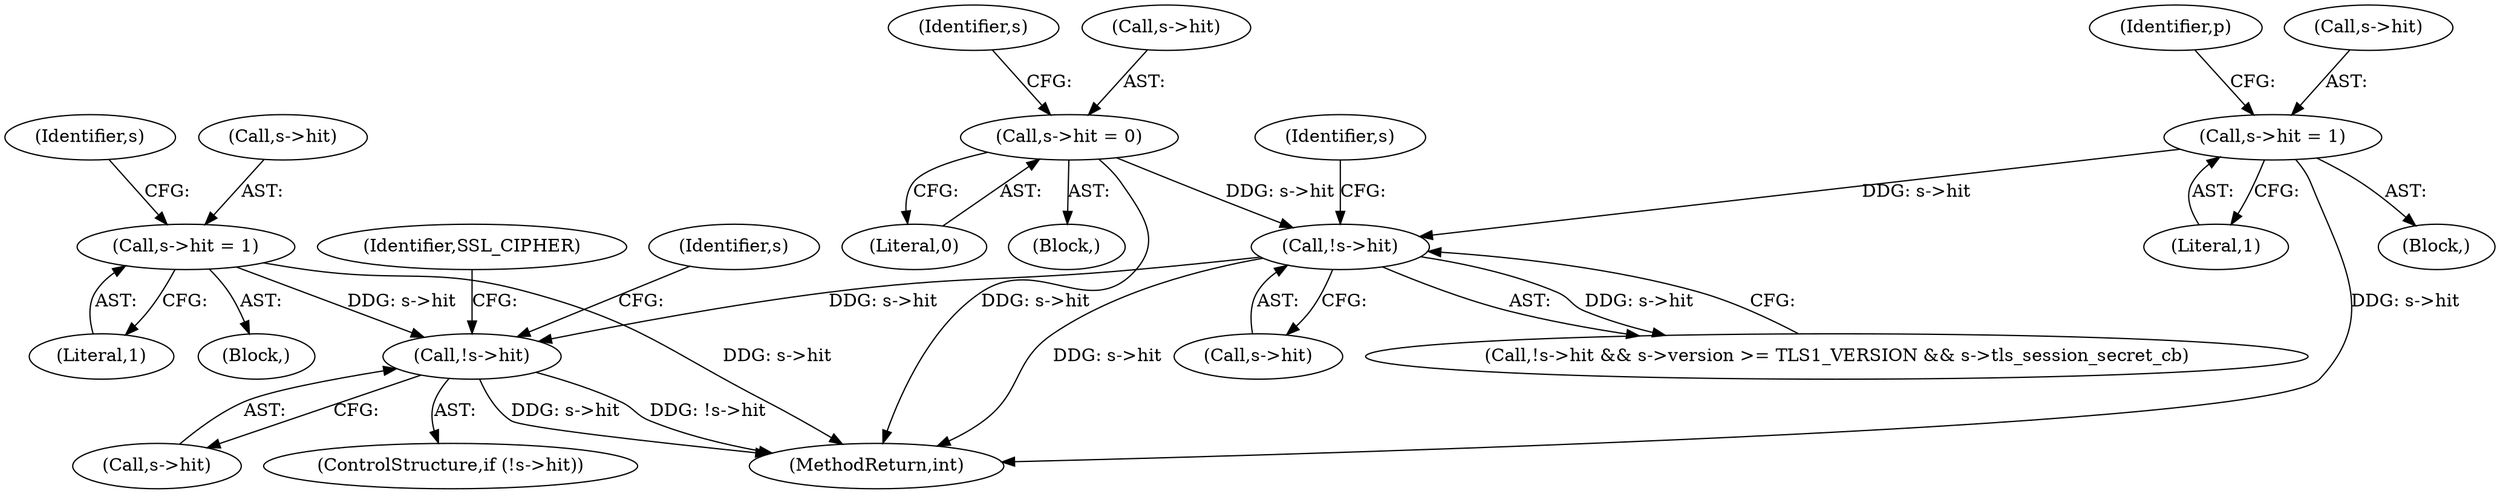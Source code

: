 digraph "0_openssl_a004e72b95835136d3f1ea90517f706c24c03da7@pointer" {
"1001381" [label="(Call,!s->hit)"];
"1001064" [label="(Call,s->hit = 1)"];
"1001013" [label="(Call,!s->hit)"];
"1000433" [label="(Call,s->hit = 0)"];
"1000481" [label="(Call,s->hit = 1)"];
"1001382" [label="(Call,s->hit)"];
"1000502" [label="(Identifier,p)"];
"1000441" [label="(Identifier,s)"];
"1000437" [label="(Literal,0)"];
"1001694" [label="(MethodReturn,int)"];
"1000480" [label="(Block,)"];
"1001380" [label="(ControlStructure,if (!s->hit))"];
"1001020" [label="(Identifier,s)"];
"1001389" [label="(Identifier,s)"];
"1001381" [label="(Call,!s->hit)"];
"1001064" [label="(Call,s->hit = 1)"];
"1001014" [label="(Call,s->hit)"];
"1001012" [label="(Call,!s->hit && s->version >= TLS1_VERSION && s->tls_session_secret_cb)"];
"1000485" [label="(Literal,1)"];
"1000433" [label="(Call,s->hit = 0)"];
"1001013" [label="(Call,!s->hit)"];
"1000434" [label="(Call,s->hit)"];
"1000145" [label="(Block,)"];
"1001065" [label="(Call,s->hit)"];
"1000481" [label="(Call,s->hit = 1)"];
"1001068" [label="(Literal,1)"];
"1001072" [label="(Identifier,s)"];
"1001063" [label="(Block,)"];
"1000482" [label="(Call,s->hit)"];
"1001522" [label="(Identifier,SSL_CIPHER)"];
"1001381" -> "1001380"  [label="AST: "];
"1001381" -> "1001382"  [label="CFG: "];
"1001382" -> "1001381"  [label="AST: "];
"1001389" -> "1001381"  [label="CFG: "];
"1001522" -> "1001381"  [label="CFG: "];
"1001381" -> "1001694"  [label="DDG: s->hit"];
"1001381" -> "1001694"  [label="DDG: !s->hit"];
"1001064" -> "1001381"  [label="DDG: s->hit"];
"1001013" -> "1001381"  [label="DDG: s->hit"];
"1001064" -> "1001063"  [label="AST: "];
"1001064" -> "1001068"  [label="CFG: "];
"1001065" -> "1001064"  [label="AST: "];
"1001068" -> "1001064"  [label="AST: "];
"1001072" -> "1001064"  [label="CFG: "];
"1001064" -> "1001694"  [label="DDG: s->hit"];
"1001013" -> "1001012"  [label="AST: "];
"1001013" -> "1001014"  [label="CFG: "];
"1001014" -> "1001013"  [label="AST: "];
"1001020" -> "1001013"  [label="CFG: "];
"1001012" -> "1001013"  [label="CFG: "];
"1001013" -> "1001694"  [label="DDG: s->hit"];
"1001013" -> "1001012"  [label="DDG: s->hit"];
"1000433" -> "1001013"  [label="DDG: s->hit"];
"1000481" -> "1001013"  [label="DDG: s->hit"];
"1000433" -> "1000145"  [label="AST: "];
"1000433" -> "1000437"  [label="CFG: "];
"1000434" -> "1000433"  [label="AST: "];
"1000437" -> "1000433"  [label="AST: "];
"1000441" -> "1000433"  [label="CFG: "];
"1000433" -> "1001694"  [label="DDG: s->hit"];
"1000481" -> "1000480"  [label="AST: "];
"1000481" -> "1000485"  [label="CFG: "];
"1000482" -> "1000481"  [label="AST: "];
"1000485" -> "1000481"  [label="AST: "];
"1000502" -> "1000481"  [label="CFG: "];
"1000481" -> "1001694"  [label="DDG: s->hit"];
}

